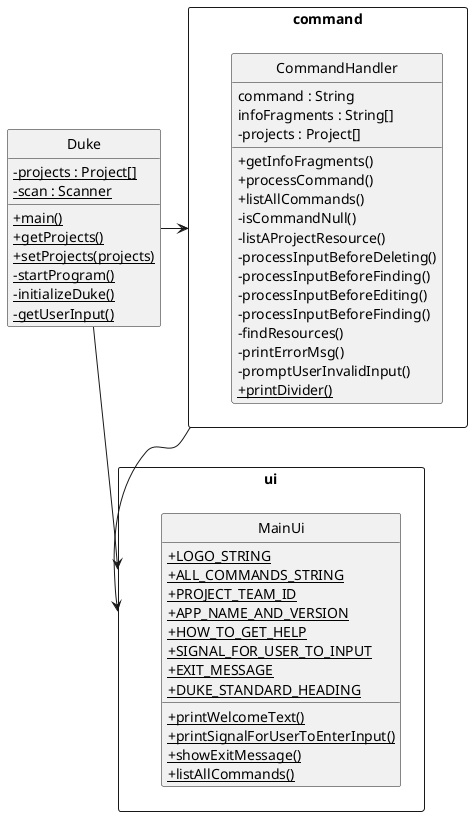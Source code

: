 @startuml
hide circle
skinparam classAttributeIconSize 0

package ui <<Rectangle>> {
    class MainUi {
            + LOGO_STRING {static}
            + ALL_COMMANDS_STRING {static}
            + PROJECT_TEAM_ID {static}
            + APP_NAME_AND_VERSION {static}
            + HOW_TO_GET_HELP {static}
            + SIGNAL_FOR_USER_TO_INPUT {static}
            + EXIT_MESSAGE {static}
            + DUKE_STANDARD_HEADING {static}
            + printWelcomeText() {static}
            + printSignalForUserToEnterInput() {static}
            + showExitMessage() {static}
            + listAllCommands() {static}
    }

}

class Duke {
        - projects : Project[] {static}
        - scan : Scanner {static}
        + main() {static}
        + getProjects() {static}
        + setProjects(projects) {static}
        - startProgram() {static}
        - initializeDuke() {static}
        - getUserInput() {static}

}

package command <<Rectangle>> {

     class CommandHandler {
         command : String
         infoFragments : String[]
         - projects : Project[]
         + getInfoFragments()
         + processCommand()
         + listAllCommands()
         - isCommandNull()
         - listAProjectResource()
         - processInputBeforeDeleting()
         - processInputBeforeFinding()
         - processInputBeforeEditing()
         - processInputBeforeFinding()
         - findResources()
         - printErrorMsg()
         - promptUserInvalidInput()
         + printDivider() {static}
     }

 }


Duke -> command
command --> ui
Duke -> ui


@enduml
